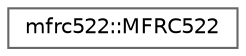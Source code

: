 digraph "Graphical Class Hierarchy"
{
 // LATEX_PDF_SIZE
  bgcolor="transparent";
  edge [fontname=Helvetica,fontsize=10,labelfontname=Helvetica,labelfontsize=10];
  node [fontname=Helvetica,fontsize=10,shape=box,height=0.2,width=0.4];
  rankdir="LR";
  Node0 [label="mfrc522::MFRC522",height=0.2,width=0.4,color="grey40", fillcolor="white", style="filled",URL="$classmfrc522_1_1_m_f_r_c522.html",tooltip=" "];
}
